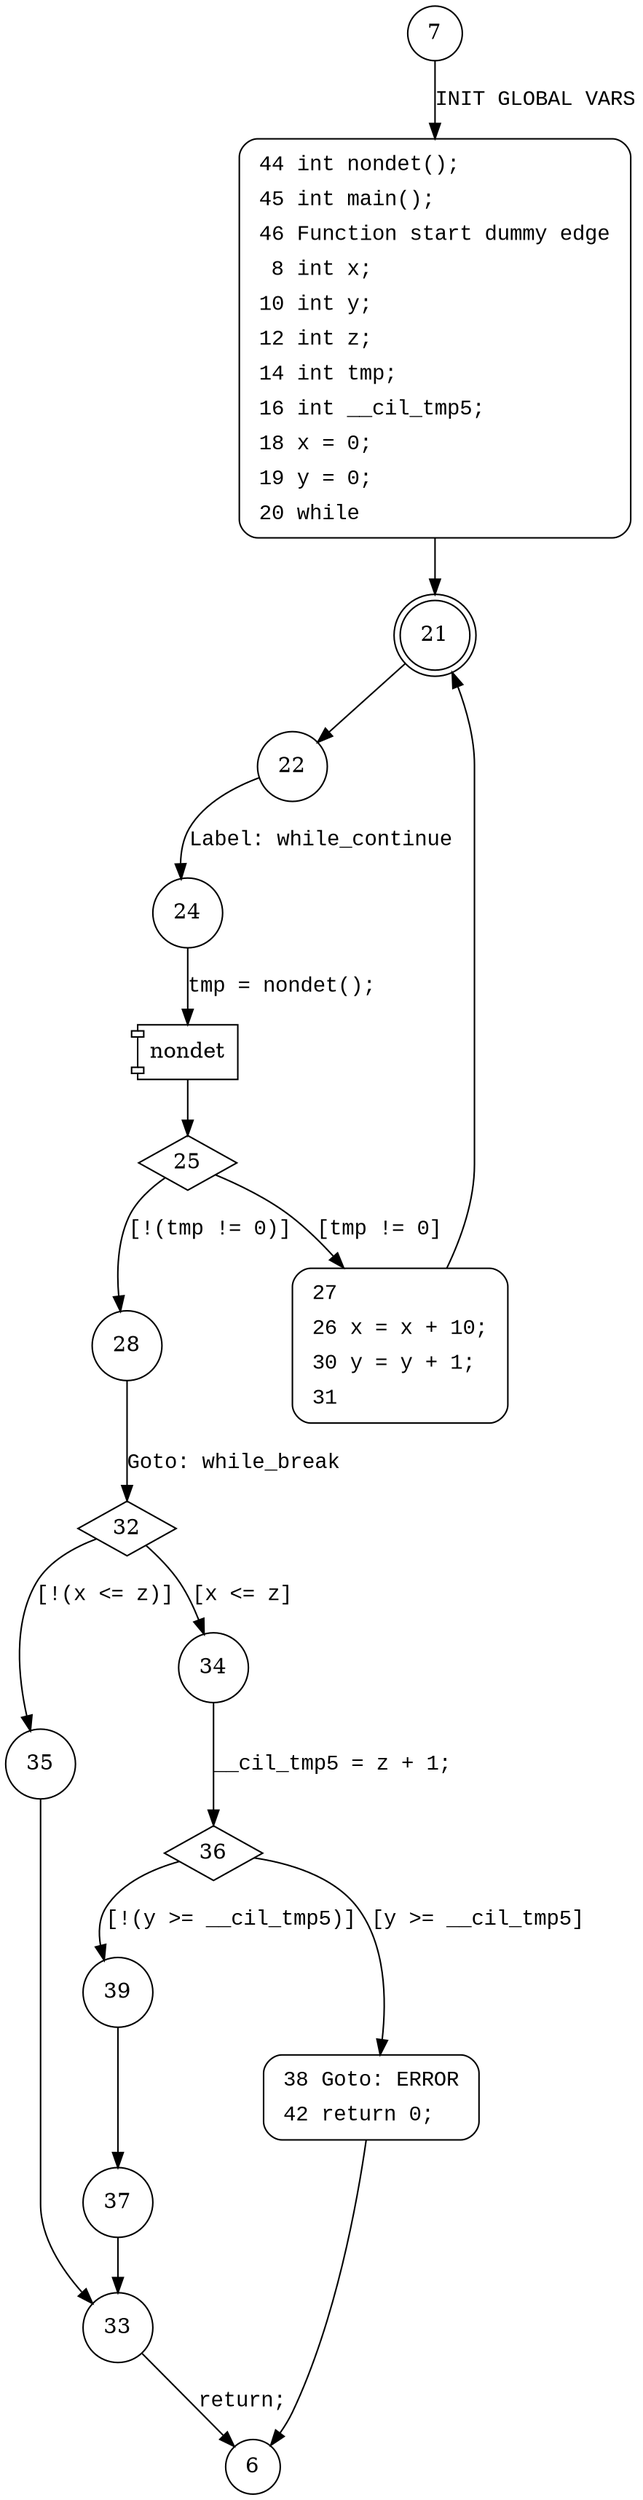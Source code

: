 digraph main {
7 [shape="circle"]
44 [shape="circle"]
21 [shape="doublecircle"]
22 [shape="circle"]
24 [shape="circle"]
25 [shape="diamond"]
28 [shape="circle"]
27 [shape="circle"]
32 [shape="diamond"]
35 [shape="circle"]
34 [shape="circle"]
36 [shape="diamond"]
39 [shape="circle"]
38 [shape="circle"]
37 [shape="circle"]
33 [shape="circle"]
6 [shape="circle"]
44 [style="filled,bold" penwidth="1" fillcolor="white" fontname="Courier New" shape="Mrecord" label=<<table border="0" cellborder="0" cellpadding="3" bgcolor="white"><tr><td align="right">44</td><td align="left">int nondet();</td></tr><tr><td align="right">45</td><td align="left">int main();</td></tr><tr><td align="right">46</td><td align="left">Function start dummy edge</td></tr><tr><td align="right">8</td><td align="left">int x;</td></tr><tr><td align="right">10</td><td align="left">int y;</td></tr><tr><td align="right">12</td><td align="left">int z;</td></tr><tr><td align="right">14</td><td align="left">int tmp;</td></tr><tr><td align="right">16</td><td align="left">int __cil_tmp5;</td></tr><tr><td align="right">18</td><td align="left">x = 0;</td></tr><tr><td align="right">19</td><td align="left">y = 0;</td></tr><tr><td align="right">20</td><td align="left">while</td></tr></table>>]
44 -> 21[label=""]
27 [style="filled,bold" penwidth="1" fillcolor="white" fontname="Courier New" shape="Mrecord" label=<<table border="0" cellborder="0" cellpadding="3" bgcolor="white"><tr><td align="right">27</td><td align="left"></td></tr><tr><td align="right">26</td><td align="left">x = x + 10;</td></tr><tr><td align="right">30</td><td align="left">y = y + 1;</td></tr><tr><td align="right">31</td><td align="left"></td></tr></table>>]
27 -> 21[label=""]
38 [style="filled,bold" penwidth="1" fillcolor="white" fontname="Courier New" shape="Mrecord" label=<<table border="0" cellborder="0" cellpadding="3" bgcolor="white"><tr><td align="right">38</td><td align="left">Goto: ERROR</td></tr><tr><td align="right">42</td><td align="left">return 0;</td></tr></table>>]
38 -> 6[label=""]
7 -> 44 [label="INIT GLOBAL VARS" fontname="Courier New"]
21 -> 22 [label="" fontname="Courier New"]
100001 [shape="component" label="nondet"]
24 -> 100001 [label="tmp = nondet();" fontname="Courier New"]
100001 -> 25 [label="" fontname="Courier New"]
25 -> 28 [label="[!(tmp != 0)]" fontname="Courier New"]
25 -> 27 [label="[tmp != 0]" fontname="Courier New"]
28 -> 32 [label="Goto: while_break" fontname="Courier New"]
32 -> 35 [label="[!(x <= z)]" fontname="Courier New"]
32 -> 34 [label="[x <= z]" fontname="Courier New"]
36 -> 39 [label="[!(y >= __cil_tmp5)]" fontname="Courier New"]
36 -> 38 [label="[y >= __cil_tmp5]" fontname="Courier New"]
39 -> 37 [label="" fontname="Courier New"]
33 -> 6 [label="return;" fontname="Courier New"]
22 -> 24 [label="Label: while_continue" fontname="Courier New"]
34 -> 36 [label="__cil_tmp5 = z + 1;" fontname="Courier New"]
37 -> 33 [label="" fontname="Courier New"]
35 -> 33 [label="" fontname="Courier New"]
}